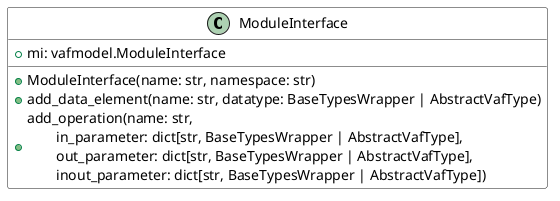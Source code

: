 @startuml cac-cd_module_interface
skinparam  class {
    BackgroundColor  #FFFFFF
}

class ModuleInterface {
    + mi: vafmodel.ModuleInterface
    + ModuleInterface(name: str, namespace: str)
    + add_data_element(name: str, datatype: BaseTypesWrapper | AbstractVafType)
    + add_operation(name: str,\n\tin_parameter: dict[str, BaseTypesWrapper | AbstractVafType],\n\tout_parameter: dict[str, BaseTypesWrapper | AbstractVafType],\n\tinout_parameter: dict[str, BaseTypesWrapper | AbstractVafType])
}
@enduml

